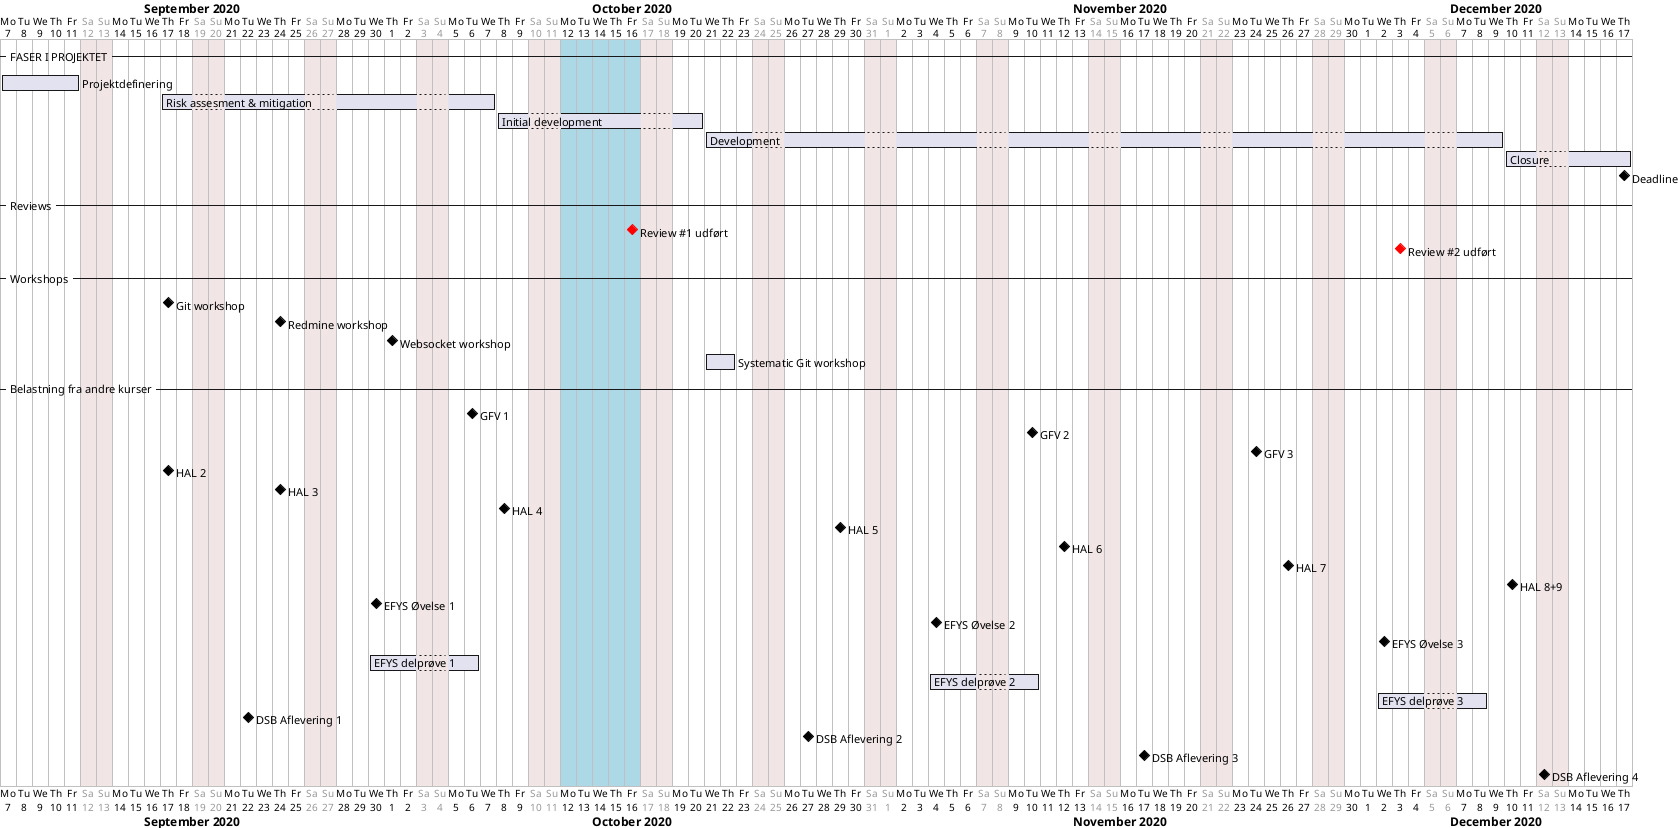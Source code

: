 @startgantt
project starts the 2020/09/07
saturday are closed
sunday are closed
-- FASER I PROJEKTET --

[Projektdefinering] lasts 5 days

[Risk assesment & mitigation] starts the 2020/09/17 and ends 2020/10/07

[Initial development] starts the 2020/10/08 and ends 2020/10/20

[Development] starts the 2020/10/21 and ends 2020/12/09

[Closure] starts the 2020/12/10 and ends 2020/12/17

[Deadline] happens 2020/12/17

-- Reviews --
[Review #1 udført] is colored in Red and happens 2020/10/16 
[Review #2 udført] is colored in Red and happens 2020/12/03 

-- Workshops --
[Git workshop] happens 2020/09/17
[Redmine workshop] happens 2020/09/24
[Websocket workshop] happens 2020/10/01
[Systematic Git workshop] starts the 2020/10/21 and lasts 2 days

-- Belastning fra andre kurser --
' [MSE øvelse 1] happens 2020/09/14
' [MSE øvelse 2] happens 2020/09/28
' [MSE øvelse 3] happens 2020/10/05
[GFV 1] happens 2020/10/06
[GFV 2] happens 2020/11/10
[GFV 3] happens 2020/11/24

[HAL 2] happens 2020/09/17
[HAL 3] happens 2020/09/24
[HAL 4] happens 2020/10/08
[HAL 5] happens 2020/10/29
[HAL 6] happens 2020/11/12
[HAL 7] happens 2020/11/26
[HAL 8+9] happens 2020/12/10

[EFYS Øvelse 1] happens 2020/09/30
[EFYS Øvelse 2] happens 2020/11/04
[EFYS Øvelse 3] happens 2020/12/02

[EFYS delprøve 1] starts 2020/09/30 and ends 2020/10/06
[EFYS delprøve 2] starts 2020/11/04 and ends 2020/11/10
[EFYS delprøve 3] starts 2020/12/02 and ends 2020/12/08

[DSB Aflevering 1] happens 2020/09/22
[DSB Aflevering 2] happens 2020/10/27
[DSB Aflevering 3] happens 2020/11/17
[DSB Aflevering 4] happens 2020/12/12


2020/10/12 to 2020/10/16 are colored in LightBlue
@endgantt